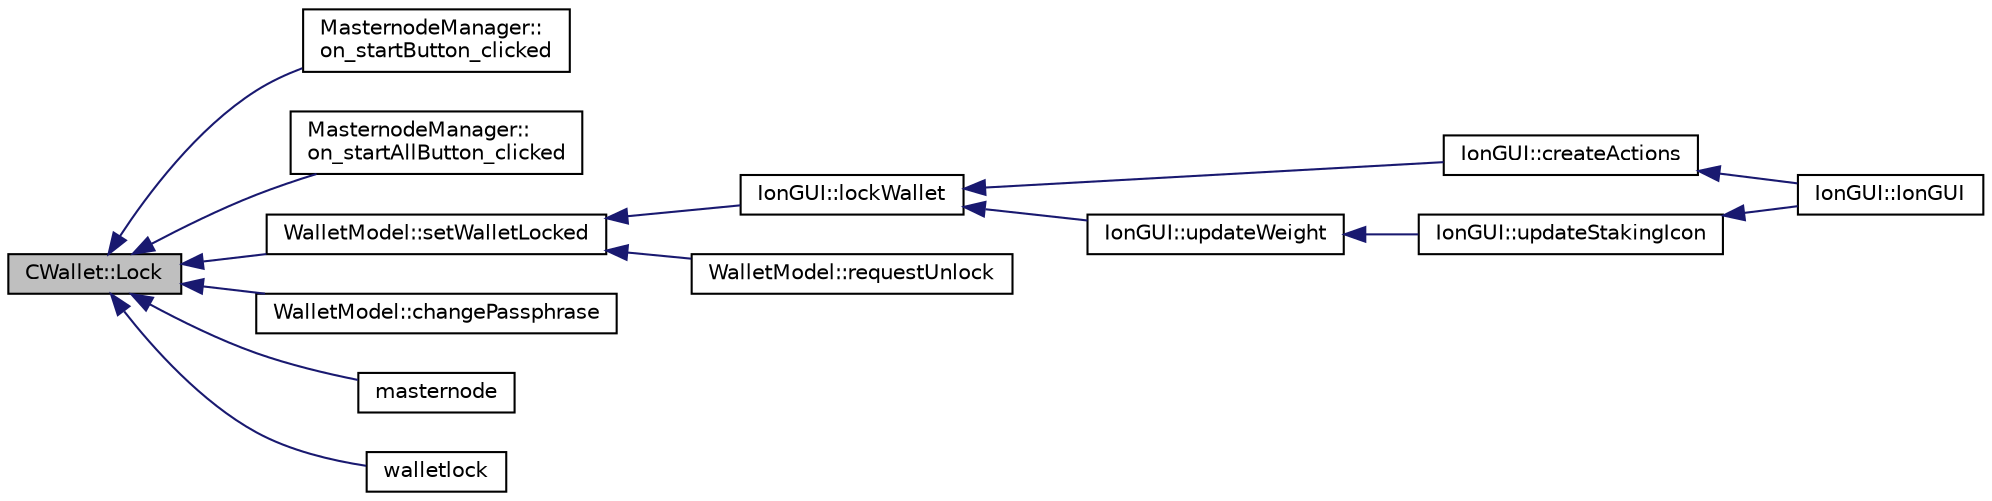 digraph "CWallet::Lock"
{
  edge [fontname="Helvetica",fontsize="10",labelfontname="Helvetica",labelfontsize="10"];
  node [fontname="Helvetica",fontsize="10",shape=record];
  rankdir="LR";
  Node1210 [label="CWallet::Lock",height=0.2,width=0.4,color="black", fillcolor="grey75", style="filled", fontcolor="black"];
  Node1210 -> Node1211 [dir="back",color="midnightblue",fontsize="10",style="solid",fontname="Helvetica"];
  Node1211 [label="MasternodeManager::\lon_startButton_clicked",height=0.2,width=0.4,color="black", fillcolor="white", style="filled",URL="$class_masternode_manager.html#a83f5cf149fdaf6d7fce1a3378611c3f9"];
  Node1210 -> Node1212 [dir="back",color="midnightblue",fontsize="10",style="solid",fontname="Helvetica"];
  Node1212 [label="MasternodeManager::\lon_startAllButton_clicked",height=0.2,width=0.4,color="black", fillcolor="white", style="filled",URL="$class_masternode_manager.html#aad77095fab625d3a02afa52696f64e2f"];
  Node1210 -> Node1213 [dir="back",color="midnightblue",fontsize="10",style="solid",fontname="Helvetica"];
  Node1213 [label="WalletModel::setWalletLocked",height=0.2,width=0.4,color="black", fillcolor="white", style="filled",URL="$class_wallet_model.html#a5a8b65bfaecb0813d64c733f4f34f090"];
  Node1213 -> Node1214 [dir="back",color="midnightblue",fontsize="10",style="solid",fontname="Helvetica"];
  Node1214 [label="IonGUI::lockWallet",height=0.2,width=0.4,color="black", fillcolor="white", style="filled",URL="$class_ion_g_u_i.html#abfbef460c97022eea4d5e2dec1887ba0"];
  Node1214 -> Node1215 [dir="back",color="midnightblue",fontsize="10",style="solid",fontname="Helvetica"];
  Node1215 [label="IonGUI::createActions",height=0.2,width=0.4,color="black", fillcolor="white", style="filled",URL="$class_ion_g_u_i.html#a5a5e1c2fbc2fec3d925d654c61a8b252",tooltip="Create the main UI actions. "];
  Node1215 -> Node1216 [dir="back",color="midnightblue",fontsize="10",style="solid",fontname="Helvetica"];
  Node1216 [label="IonGUI::IonGUI",height=0.2,width=0.4,color="black", fillcolor="white", style="filled",URL="$class_ion_g_u_i.html#ad0e22e4901b039bcc987ef0328c8c5d4"];
  Node1214 -> Node1217 [dir="back",color="midnightblue",fontsize="10",style="solid",fontname="Helvetica"];
  Node1217 [label="IonGUI::updateWeight",height=0.2,width=0.4,color="black", fillcolor="white", style="filled",URL="$class_ion_g_u_i.html#a2689de984576a927ea382a800a81a3f0"];
  Node1217 -> Node1218 [dir="back",color="midnightblue",fontsize="10",style="solid",fontname="Helvetica"];
  Node1218 [label="IonGUI::updateStakingIcon",height=0.2,width=0.4,color="black", fillcolor="white", style="filled",URL="$class_ion_g_u_i.html#a5e9ba63b943650e5dec3ab6e13e9a20b"];
  Node1218 -> Node1216 [dir="back",color="midnightblue",fontsize="10",style="solid",fontname="Helvetica"];
  Node1213 -> Node1219 [dir="back",color="midnightblue",fontsize="10",style="solid",fontname="Helvetica"];
  Node1219 [label="WalletModel::requestUnlock",height=0.2,width=0.4,color="black", fillcolor="white", style="filled",URL="$class_wallet_model.html#ae98eaede9493625ce778a0a873b3d124"];
  Node1210 -> Node1220 [dir="back",color="midnightblue",fontsize="10",style="solid",fontname="Helvetica"];
  Node1220 [label="WalletModel::changePassphrase",height=0.2,width=0.4,color="black", fillcolor="white", style="filled",URL="$class_wallet_model.html#a67ebff3f267b5c9973c0465184c085a4"];
  Node1210 -> Node1221 [dir="back",color="midnightblue",fontsize="10",style="solid",fontname="Helvetica"];
  Node1221 [label="masternode",height=0.2,width=0.4,color="black", fillcolor="white", style="filled",URL="$rpcstashedsend_8cpp.html#a30609e443aeb47c29ed0878d16b1b5e1"];
  Node1210 -> Node1222 [dir="back",color="midnightblue",fontsize="10",style="solid",fontname="Helvetica"];
  Node1222 [label="walletlock",height=0.2,width=0.4,color="black", fillcolor="white", style="filled",URL="$rpcwallet_8cpp.html#a387555bfc9c8d51759001ec4e3be3e83"];
}

